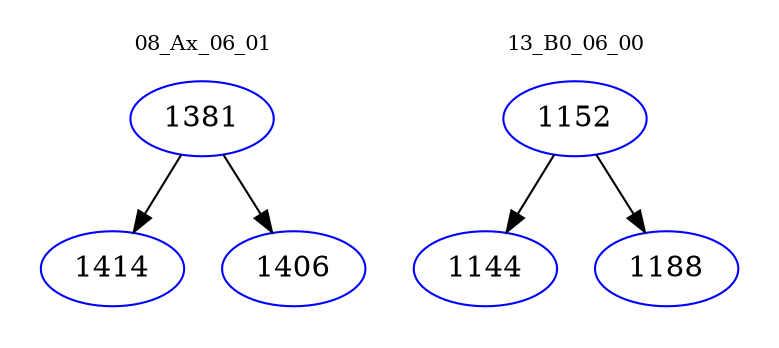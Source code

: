 digraph{
subgraph cluster_0 {
color = white
label = "08_Ax_06_01";
fontsize=10;
T0_1381 [label="1381", color="blue"]
T0_1381 -> T0_1414 [color="black"]
T0_1414 [label="1414", color="blue"]
T0_1381 -> T0_1406 [color="black"]
T0_1406 [label="1406", color="blue"]
}
subgraph cluster_1 {
color = white
label = "13_B0_06_00";
fontsize=10;
T1_1152 [label="1152", color="blue"]
T1_1152 -> T1_1144 [color="black"]
T1_1144 [label="1144", color="blue"]
T1_1152 -> T1_1188 [color="black"]
T1_1188 [label="1188", color="blue"]
}
}
